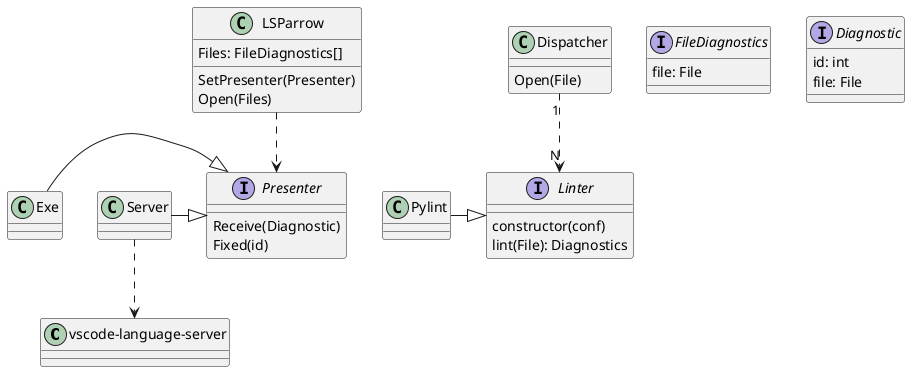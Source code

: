 @startuml

class "vscode-language-server"

class Server

Server ..> "vscode-language-server"

class Exe

Exe -|> Presenter
Server -|> Presenter


interface Presenter {
    Receive(Diagnostic)
    Fixed(id)
}

class LSParrow {
    Files: FileDiagnostics[]
    SetPresenter(Presenter)
    Open(Files)
}

LSParrow ..> Presenter

class Dispatcher {
    Open(File)
}

Dispatcher "1" ..> "N" Linter

interface Linter {
    constructor(conf)
    lint(File): Diagnostics
}

Pylint -|> Linter

class Pylint

interface FileDiagnostics {
    file: File
}

interface Diagnostic {
    id: int
    file: File
}

@enduml
